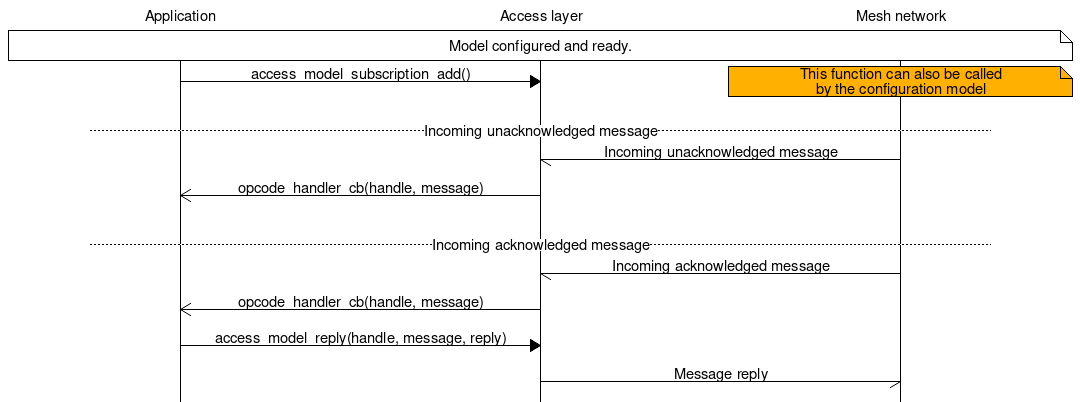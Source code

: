 # Access layer message received
msc {
    hscale = "1.8";

    app [ label = "Application" ], access [ label = "Access layer" ], network [ label = "Mesh network" ];
    app note network [label="Model configured and ready."];
    app => access [ label = "access_model_subscription_add()" ], network note network [ label = "This function can also be called\nby the configuration model", textbgcolor="orange" ];
    |||;
    ---[ label = "Incoming unacknowledged message" ];
    network -> access [ label = "Incoming unacknowledged message" ];
    access =>> app [ label = "opcode_handler_cb(handle, message)" ];
    |||;
    ---[label = "Incoming acknowledged message"];
    network -> access [ label = "Incoming acknowledged message" ];
    access =>> app [ label = "opcode_handler_cb(handle, message)" ];
    app => access [ label = "access_model_reply(handle, message, reply)" ];
    access -> network [ label = "Message reply" ];
}
